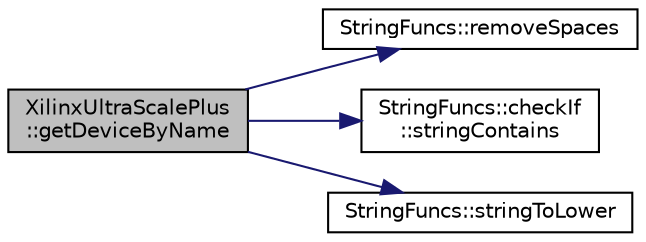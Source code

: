digraph "XilinxUltraScalePlus::getDeviceByName"
{
 // INTERACTIVE_SVG=YES
 // LATEX_PDF_SIZE
  edge [fontname="Helvetica",fontsize="10",labelfontname="Helvetica",labelfontsize="10"];
  node [fontname="Helvetica",fontsize="10",shape=record];
  rankdir="LR";
  Node1 [label="XilinxUltraScalePlus\l::getDeviceByName",height=0.2,width=0.4,color="black", fillcolor="grey75", style="filled", fontcolor="black",tooltip=" "];
  Node1 -> Node2 [color="midnightblue",fontsize="10",style="solid",fontname="Helvetica"];
  Node2 [label="StringFuncs::removeSpaces",height=0.2,width=0.4,color="black", fillcolor="white", style="filled",URL="$namespaceStringFuncs.html#af6f37dbc02d5a46059fb1480b64a96f5",tooltip=" "];
  Node1 -> Node3 [color="midnightblue",fontsize="10",style="solid",fontname="Helvetica"];
  Node3 [label="StringFuncs::checkIf\l::stringContains",height=0.2,width=0.4,color="black", fillcolor="white", style="filled",URL="$namespaceStringFuncs_1_1checkIf.html#a64521ae9d7929ba91335111fd918e970",tooltip=" "];
  Node1 -> Node4 [color="midnightblue",fontsize="10",style="solid",fontname="Helvetica"];
  Node4 [label="StringFuncs::stringToLower",height=0.2,width=0.4,color="black", fillcolor="white", style="filled",URL="$namespaceStringFuncs.html#ad10abb222461616764fb4e5a1a5433d9",tooltip=" "];
}
